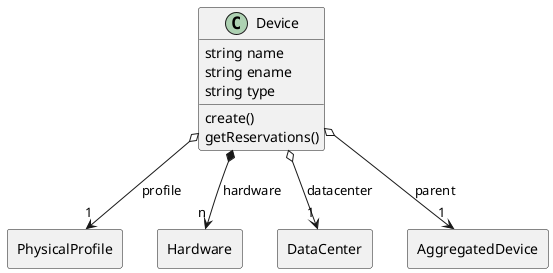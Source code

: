 @startuml

class "Device" as Model {
 string name
 string ename
 string type

 create()
 getReservations()
 
}

rectangle "PhysicalProfile" as PhysicalProfile {
}

Model o--> "1" PhysicalProfile : profile


rectangle "Hardware" as Hardware {
}

Model *--> "n" Hardware : hardware


rectangle "DataCenter" as DataCenter {
}

Model o--> "1" DataCenter : datacenter


rectangle "AggregatedDevice" as AggregatedDevice {
}

Model o--> "1" AggregatedDevice : parent




@enduml
